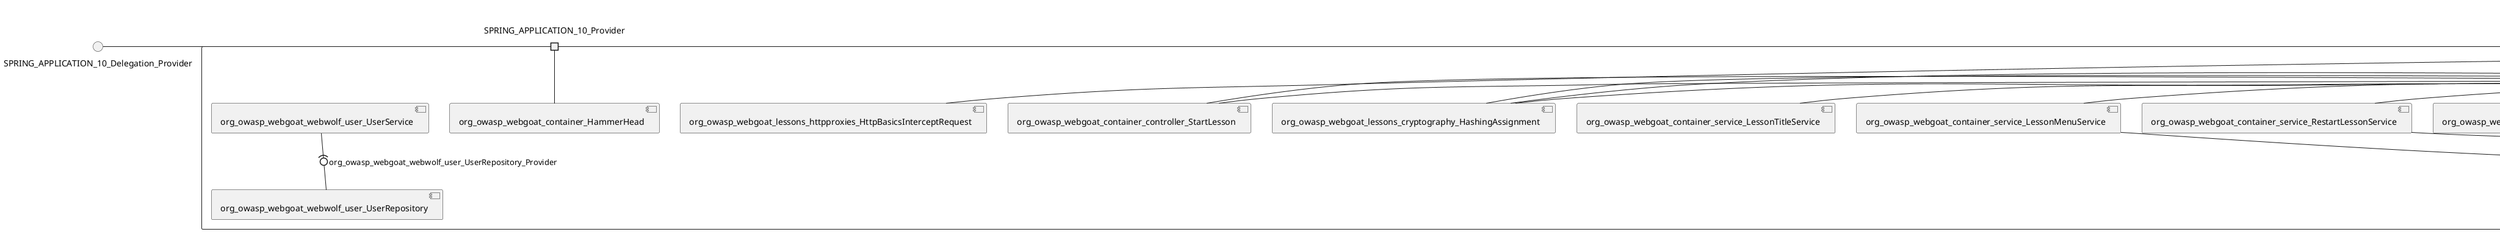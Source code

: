 @startuml
skinparam fixCircleLabelOverlapping true
skinparam componentStyle uml2
() SPRING_APPLICATION_10_Delegation_Provider
() SPRING_APPLICATION_11_Delegation_Provider
() SPRING_APPLICATION_12_Delegation_Provider
() SPRING_APPLICATION_13_Delegation_Provider
() SPRING_APPLICATION_14_Delegation_Provider
() SPRING_APPLICATION_15_Delegation_Provider
() SPRING_APPLICATION_16_Delegation_Provider
() SPRING_APPLICATION_2_Delegation_Provider
() SPRING_APPLICATION_3_Delegation_Provider
() SPRING_APPLICATION_4_Delegation_Provider
() SPRING_APPLICATION_5_Delegation_Provider
() SPRING_APPLICATION_6_Delegation_Provider
() SPRING_APPLICATION_7_Delegation_Provider
() SPRING_APPLICATION_8_Delegation_Provider
() SPRING_APPLICATION_9_Delegation_Provider
() SPRING_APPLICATION_BypassRestrictions_FieldRestrictions_POST_Delegation_Provider
() SPRING_APPLICATION_BypassRestrictions_frontendValidation_POST_Delegation_Provider
() SPRING_APPLICATION_ChromeDevTools_dummy_POST_Delegation_Provider
() SPRING_APPLICATION_ChromeDevTools_network_POST_Delegation_Provider
() SPRING_APPLICATION_CrossSiteScriptingStored_stored_xss_POST_Delegation_Provider
() SPRING_APPLICATION_CrossSiteScriptingStored_stored_xss_follow_up_POST_Delegation_Provider
() SPRING_APPLICATION_CrossSiteScripting_attack1_POST_Delegation_Provider
() SPRING_APPLICATION_CrossSiteScripting_attack3_POST_Delegation_Provider
() SPRING_APPLICATION_CrossSiteScripting_attack4_POST_Delegation_Provider
() SPRING_APPLICATION_CrossSiteScripting_attack5a_GET_Delegation_Provider
() SPRING_APPLICATION_CrossSiteScripting_attack6a_POST_Delegation_Provider
() SPRING_APPLICATION_CrossSiteScripting_dom_follow_up_POST_Delegation_Provider
() SPRING_APPLICATION_CrossSiteScripting_phone_home_xss_POST_Delegation_Provider
() SPRING_APPLICATION_CrossSiteScripting_quiz_GET_POST_Delegation_Provider
() SPRING_APPLICATION_Delegation_Provider
() SPRING_APPLICATION_GET_10_Delegation_Provider
() SPRING_APPLICATION_GET_11_Delegation_Provider
() SPRING_APPLICATION_GET_2_Delegation_Provider
() SPRING_APPLICATION_GET_3_Delegation_Provider
() SPRING_APPLICATION_GET_4_Delegation_Provider
() SPRING_APPLICATION_GET_5_Delegation_Provider
() SPRING_APPLICATION_GET_6_Delegation_Provider
() SPRING_APPLICATION_GET_7_Delegation_Provider
() SPRING_APPLICATION_GET_8_Delegation_Provider
() SPRING_APPLICATION_GET_9_Delegation_Provider
() SPRING_APPLICATION_GET_Delegation_Provider
() SPRING_APPLICATION_HtmlTampering_task_POST_Delegation_Provider
() SPRING_APPLICATION_HttpBasics_attack1_POST_Delegation_Provider
() SPRING_APPLICATION_HttpBasics_attack2_POST_Delegation_Provider
() SPRING_APPLICATION_IDOR_diff_attributes_POST_Delegation_Provider
() SPRING_APPLICATION_IDOR_login_POST_Delegation_Provider
() SPRING_APPLICATION_IDOR_profile_alt_path_POST_Delegation_Provider
() SPRING_APPLICATION_InsecureDeserialization_task_POST_Delegation_Provider
() SPRING_APPLICATION_InsecureLogin_Delegation_Provider
() SPRING_APPLICATION_JWT_decode_POST_Delegation_Provider
() SPRING_APPLICATION_JWT_jku_Delegation_Provider
() SPRING_APPLICATION_JWT_kid_Delegation_Provider
() SPRING_APPLICATION_JWT_quiz_GET_POST_Delegation_Provider
() SPRING_APPLICATION_JWT_refresh_Delegation_Provider
() SPRING_APPLICATION_JWT_secret_POST_Delegation_Provider
() SPRING_APPLICATION_JWT_votings_Delegation_Provider
() SPRING_APPLICATION_LogSpoofing_log_bleeding_POST_Delegation_Provider
() SPRING_APPLICATION_LogSpoofing_log_spoofing_POST_Delegation_Provider
() SPRING_APPLICATION_POST_10_Delegation_Provider
() SPRING_APPLICATION_POST_11_Delegation_Provider
() SPRING_APPLICATION_POST_12_Delegation_Provider
() SPRING_APPLICATION_POST_13_Delegation_Provider
() SPRING_APPLICATION_POST_14_Delegation_Provider
() SPRING_APPLICATION_POST_15_Delegation_Provider
() SPRING_APPLICATION_POST_16_Delegation_Provider
() SPRING_APPLICATION_POST_17_Delegation_Provider
() SPRING_APPLICATION_POST_18_Delegation_Provider
() SPRING_APPLICATION_POST_2_Delegation_Provider
() SPRING_APPLICATION_POST_3_Delegation_Provider
() SPRING_APPLICATION_POST_4_Delegation_Provider
() SPRING_APPLICATION_POST_5_Delegation_Provider
() SPRING_APPLICATION_POST_6_Delegation_Provider
() SPRING_APPLICATION_POST_7_Delegation_Provider
() SPRING_APPLICATION_POST_8_Delegation_Provider
() SPRING_APPLICATION_POST_9_Delegation_Provider
() SPRING_APPLICATION_POST_Delegation_Provider
() SPRING_APPLICATION_PUT_Delegation_Provider
() SPRING_APPLICATION_PasswordReset_ForgotPassword_create_password_reset_link_POST_Delegation_Provider
() SPRING_APPLICATION_PasswordReset_SecurityQuestions_POST_Delegation_Provider
() SPRING_APPLICATION_PasswordReset_reset_Delegation_Provider
() SPRING_APPLICATION_PasswordReset_simple_mail_reset_POST_Delegation_Provider
() SPRING_APPLICATION_PathTraversal_profile_picture_GET_Delegation_Provider
() SPRING_APPLICATION_PathTraversal_profile_picture_fix_GET_Delegation_Provider
() SPRING_APPLICATION_PathTraversal_profile_upload_POST_Delegation_Provider
() SPRING_APPLICATION_PathTraversal_profile_upload_fix_POST_Delegation_Provider
() SPRING_APPLICATION_PathTraversal_profile_upload_remove_user_input_POST_Delegation_Provider
() SPRING_APPLICATION_PathTraversal_random_POST_Delegation_Provider
() SPRING_APPLICATION_PathTraversal_random_picture_GET_Delegation_Provider
() SPRING_APPLICATION_PathTraversal_zip_slip_Delegation_Provider
() SPRING_APPLICATION_SSRF_task1_POST_Delegation_Provider
() SPRING_APPLICATION_SSRF_task2_POST_Delegation_Provider
() SPRING_APPLICATION_SecurePasswords_assignment_POST_Delegation_Provider
() SPRING_APPLICATION_SqlInjectionAdvanced_attack6a_POST_Delegation_Provider
() SPRING_APPLICATION_SqlInjectionAdvanced_attack6b_POST_Delegation_Provider
() SPRING_APPLICATION_SqlInjectionAdvanced_challenge_Login_POST_Delegation_Provider
() SPRING_APPLICATION_SqlInjectionAdvanced_challenge_PUT_Delegation_Provider
() SPRING_APPLICATION_SqlInjectionAdvanced_quiz_GET_POST_Delegation_Provider
() SPRING_APPLICATION_SqlInjectionMitigations_attack10a_POST_Delegation_Provider
() SPRING_APPLICATION_SqlInjectionMitigations_attack10b_POST_Delegation_Provider
() SPRING_APPLICATION_SqlInjectionMitigations_attack12a_POST_Delegation_Provider
() SPRING_APPLICATION_SqlInjectionMitigations_servers_GET_Delegation_Provider
() SPRING_APPLICATION_SqlInjection_assignment5a_POST_Delegation_Provider
() SPRING_APPLICATION_SqlInjection_assignment5b_POST_Delegation_Provider
() SPRING_APPLICATION_SqlInjection_attack10_POST_Delegation_Provider
() SPRING_APPLICATION_SqlInjection_attack2_POST_Delegation_Provider
() SPRING_APPLICATION_SqlInjection_attack3_POST_Delegation_Provider
() SPRING_APPLICATION_SqlInjection_attack4_POST_Delegation_Provider
() SPRING_APPLICATION_SqlInjection_attack5_POST_Delegation_Provider
() SPRING_APPLICATION_SqlInjection_attack8_POST_Delegation_Provider
() SPRING_APPLICATION_SqlInjection_attack9_POST_Delegation_Provider
() SPRING_APPLICATION_SqlOnlyInputValidationOnKeywords_attack_POST_Delegation_Provider
() SPRING_APPLICATION_SqlOnlyInputValidation_attack_POST_Delegation_Provider
() SPRING_APPLICATION_VulnerableComponents_attack1_POST_Delegation_Provider
() SPRING_APPLICATION_WebWolf_GET_Delegation_Provider
() SPRING_APPLICATION_WebWolf_landing_Delegation_Provider
() SPRING_APPLICATION_WebWolf_mail_Delegation_Provider
() SPRING_APPLICATION_challenge_1_POST_Delegation_Provider
() SPRING_APPLICATION_challenge_5_POST_Delegation_Provider
() SPRING_APPLICATION_challenge_7_Delegation_Provider
() SPRING_APPLICATION_challenge_8_Delegation_Provider
() SPRING_APPLICATION_challenge_logo_Delegation_Provider
() SPRING_APPLICATION_cia_quiz_GET_POST_Delegation_Provider
() SPRING_APPLICATION_clientSideFiltering_attack1_POST_Delegation_Provider
() SPRING_APPLICATION_clientSideFiltering_challenge_store_coupons_GET_Delegation_Provider
() SPRING_APPLICATION_clientSideFiltering_getItForFree_POST_Delegation_Provider
() SPRING_APPLICATION_clientSideFiltering_salaries_GET_Delegation_Provider
() SPRING_APPLICATION_crypto_encoding_basic_auth_POST_Delegation_Provider
() SPRING_APPLICATION_crypto_encoding_xor_POST_Delegation_Provider
() SPRING_APPLICATION_crypto_hashing_POST_Delegation_Provider
() SPRING_APPLICATION_crypto_secure_defaults_POST_Delegation_Provider
() SPRING_APPLICATION_crypto_signing_verify_POST_Delegation_Provider
() SPRING_APPLICATION_csrf_feedback_message_POST_Delegation_Provider
() SPRING_APPLICATION_csrf_review_POST_Delegation_Provider
() SPRING_APPLICATION_files_GET_Delegation_Provider
() SPRING_APPLICATION_fileupload_POST_Delegation_Provider
() SPRING_APPLICATION_jwt_Delegation_Provider
() SPRING_APPLICATION_landing_Delegation_Provider
() SPRING_APPLICATION_lesson_template_Delegation_Provider
() SPRING_APPLICATION_login_oauth_mvc_GET_Delegation_Provider
() SPRING_APPLICATION_mail_DELETE_GET_POST_Delegation_Provider
() SPRING_APPLICATION_register_mvc_POST_Delegation_Provider
() SPRING_APPLICATION_registration_GET_Delegation_Provider
() SPRING_APPLICATION_requests_GET_Delegation_Provider
() SPRING_APPLICATION_scoreboard_data_GET_Delegation_Provider
() SPRING_APPLICATION_server_directory_GET_Delegation_Provider
() SPRING_APPLICATION_service_debug_labels_mvc_Delegation_Provider
() SPRING_APPLICATION_service_lessonoverview_mvc_Delegation_Provider
() SPRING_APPLICATION_xxe_comments_GET_Delegation_Provider
rectangle System {
[org_owasp_webgoat_container_HammerHead] [[webgoat-webgoat.repository#_AYPZUusWEe62-sD4DUPcaw]]
[org_owasp_webgoat_container_WebWolfRedirect] [[webgoat-webgoat.repository#_AYPZUusWEe62-sD4DUPcaw]]
[org_owasp_webgoat_container_controller_StartLesson] [[webgoat-webgoat.repository#_AYPZUusWEe62-sD4DUPcaw]]
[org_owasp_webgoat_container_controller_Welcome] [[webgoat-webgoat.repository#_AYPZUusWEe62-sD4DUPcaw]]
[org_owasp_webgoat_container_i18n_PluginMessages_Provider] [[webgoat-webgoat.repository#_AYPZUusWEe62-sD4DUPcaw]]
[org_owasp_webgoat_container_service_EnvironmentService] [[webgoat-webgoat.repository#_AYPZUusWEe62-sD4DUPcaw]]
[org_owasp_webgoat_container_service_HintService] [[webgoat-webgoat.repository#_AYPZUusWEe62-sD4DUPcaw]]
[org_owasp_webgoat_container_service_LabelDebugService] [[webgoat-webgoat.repository#_AYPZUusWEe62-sD4DUPcaw]]
[org_owasp_webgoat_container_service_LabelService] [[webgoat-webgoat.repository#_AYPZUusWEe62-sD4DUPcaw]]
[org_owasp_webgoat_container_service_LessonInfoService] [[webgoat-webgoat.repository#_AYPZUusWEe62-sD4DUPcaw]]
[org_owasp_webgoat_container_service_LessonMenuService] [[webgoat-webgoat.repository#_AYPZUusWEe62-sD4DUPcaw]]
[org_owasp_webgoat_container_service_LessonProgressService] [[webgoat-webgoat.repository#_AYPZUusWEe62-sD4DUPcaw]]
[org_owasp_webgoat_container_service_LessonTitleService] [[webgoat-webgoat.repository#_AYPZUusWEe62-sD4DUPcaw]]
[org_owasp_webgoat_container_service_ReportCardService] [[webgoat-webgoat.repository#_AYPZUusWEe62-sD4DUPcaw]]
[org_owasp_webgoat_container_service_RestartLessonService] [[webgoat-webgoat.repository#_AYPZUusWEe62-sD4DUPcaw]]
[org_owasp_webgoat_container_service_SessionService] [[webgoat-webgoat.repository#_AYPZUusWEe62-sD4DUPcaw]]
[org_owasp_webgoat_container_session_UserSessionData_Provider] [[webgoat-webgoat.repository#_AYPZUusWEe62-sD4DUPcaw]]
[org_owasp_webgoat_container_session_WebSession_Provider] [[webgoat-webgoat.repository#_AYPZUusWEe62-sD4DUPcaw]]
[org_owasp_webgoat_container_users_RegistrationController] [[webgoat-webgoat.repository#_AYPZUusWEe62-sD4DUPcaw]]
[org_owasp_webgoat_container_users_Scoreboard] [[webgoat-webgoat.repository#_AYPZUusWEe62-sD4DUPcaw]]
[org_owasp_webgoat_container_users_UserRepository] [[webgoat-webgoat.repository#_AYPZUusWEe62-sD4DUPcaw]]
[org_owasp_webgoat_container_users_UserService] [[webgoat-webgoat.repository#_AYPZUusWEe62-sD4DUPcaw]]
[org_owasp_webgoat_container_users_UserTrackerRepository] [[webgoat-webgoat.repository#_AYPZUusWEe62-sD4DUPcaw]]
[org_owasp_webgoat_lessons_authbypass_VerifyAccount] [[webgoat-webgoat.repository#_AYPZUusWEe62-sD4DUPcaw]]
[org_owasp_webgoat_lessons_bypassrestrictions_BypassRestrictionsFieldRestrictions] [[webgoat-webgoat.repository#_AYPZUusWEe62-sD4DUPcaw]]
[org_owasp_webgoat_lessons_bypassrestrictions_BypassRestrictionsFrontendValidation] [[webgoat-webgoat.repository#_AYPZUusWEe62-sD4DUPcaw]]
[org_owasp_webgoat_lessons_challenges_FlagController] [[webgoat-webgoat.repository#_AYPZUusWEe62-sD4DUPcaw]]
[org_owasp_webgoat_lessons_challenges_challenge1_Assignment1] [[webgoat-webgoat.repository#_AYPZUusWEe62-sD4DUPcaw]]
[org_owasp_webgoat_lessons_challenges_challenge1_ImageServlet] [[webgoat-webgoat.repository#_AYPZUusWEe62-sD4DUPcaw]]
[org_owasp_webgoat_lessons_challenges_challenge5_Assignment5] [[webgoat-webgoat.repository#_AYPZUusWEe62-sD4DUPcaw]]
[org_owasp_webgoat_lessons_challenges_challenge7_Assignment7] [[webgoat-webgoat.repository#_AYPZUusWEe62-sD4DUPcaw]]
[org_owasp_webgoat_lessons_challenges_challenge8_Assignment8] [[webgoat-webgoat.repository#_AYPZUusWEe62-sD4DUPcaw]]
[org_owasp_webgoat_lessons_chromedevtools_NetworkDummy] [[webgoat-webgoat.repository#_AYPZUusWEe62-sD4DUPcaw]]
[org_owasp_webgoat_lessons_chromedevtools_NetworkLesson] [[webgoat-webgoat.repository#_AYPZUusWEe62-sD4DUPcaw]]
[org_owasp_webgoat_lessons_cia_CIAQuiz] [[webgoat-webgoat.repository#_AYPZUusWEe62-sD4DUPcaw]]
[org_owasp_webgoat_lessons_clientsidefiltering_ClientSideFilteringAssignment] [[webgoat-webgoat.repository#_AYPZUusWEe62-sD4DUPcaw]]
[org_owasp_webgoat_lessons_clientsidefiltering_ClientSideFilteringFreeAssignment] [[webgoat-webgoat.repository#_AYPZUusWEe62-sD4DUPcaw]]
[org_owasp_webgoat_lessons_clientsidefiltering_Salaries] [[webgoat-webgoat.repository#_AYPZUusWEe62-sD4DUPcaw]]
[org_owasp_webgoat_lessons_clientsidefiltering_ShopEndpoint] [[webgoat-webgoat.repository#_AYPZUusWEe62-sD4DUPcaw]]
[org_owasp_webgoat_lessons_cryptography_EncodingAssignment] [[webgoat-webgoat.repository#_AYPZUusWEe62-sD4DUPcaw]]
[org_owasp_webgoat_lessons_cryptography_HashingAssignment] [[webgoat-webgoat.repository#_AYPZUusWEe62-sD4DUPcaw]]
[org_owasp_webgoat_lessons_cryptography_SecureDefaultsAssignment] [[webgoat-webgoat.repository#_AYPZUusWEe62-sD4DUPcaw]]
[org_owasp_webgoat_lessons_cryptography_SigningAssignment] [[webgoat-webgoat.repository#_AYPZUusWEe62-sD4DUPcaw]]
[org_owasp_webgoat_lessons_cryptography_XOREncodingAssignment] [[webgoat-webgoat.repository#_AYPZUusWEe62-sD4DUPcaw]]
[org_owasp_webgoat_lessons_csrf_CSRFConfirmFlag1] [[webgoat-webgoat.repository#_AYPZUusWEe62-sD4DUPcaw]]
[org_owasp_webgoat_lessons_csrf_CSRFFeedback] [[webgoat-webgoat.repository#_AYPZUusWEe62-sD4DUPcaw]]
[org_owasp_webgoat_lessons_csrf_CSRFGetFlag] [[webgoat-webgoat.repository#_AYPZUusWEe62-sD4DUPcaw]]
[org_owasp_webgoat_lessons_csrf_CSRFLogin] [[webgoat-webgoat.repository#_AYPZUusWEe62-sD4DUPcaw]]
[org_owasp_webgoat_lessons_csrf_ForgedReviews] [[webgoat-webgoat.repository#_AYPZUusWEe62-sD4DUPcaw]]
[org_owasp_webgoat_lessons_csrf_ObjectMapper_Provider] [[webgoat-webgoat.repository#_AYPZUusWEe62-sD4DUPcaw]]
[org_owasp_webgoat_lessons_deserialization_InsecureDeserializationTask] [[webgoat-webgoat.repository#_AYPZUusWEe62-sD4DUPcaw]]
[org_owasp_webgoat_lessons_hijacksession_HijackSessionAssignment] [[webgoat-webgoat.repository#_AYPZUusWEe62-sD4DUPcaw]]
[org_owasp_webgoat_lessons_hijacksession_cas_HijackSessionAuthenticationProvider] [[webgoat-webgoat.repository#_AYPZUusWEe62-sD4DUPcaw]]
[org_owasp_webgoat_lessons_htmltampering_HtmlTamperingTask] [[webgoat-webgoat.repository#_AYPZUusWEe62-sD4DUPcaw]]
[org_owasp_webgoat_lessons_httpbasics_HttpBasicsLesson] [[webgoat-webgoat.repository#_AYPZUusWEe62-sD4DUPcaw]]
[org_owasp_webgoat_lessons_httpbasics_HttpBasicsQuiz] [[webgoat-webgoat.repository#_AYPZUusWEe62-sD4DUPcaw]]
[org_owasp_webgoat_lessons_httpproxies_HttpBasicsInterceptRequest] [[webgoat-webgoat.repository#_AYPZUusWEe62-sD4DUPcaw]]
[org_owasp_webgoat_lessons_idor_IDORDiffAttributes] [[webgoat-webgoat.repository#_AYPZUusWEe62-sD4DUPcaw]]
[org_owasp_webgoat_lessons_idor_IDOREditOtherProfile] [[webgoat-webgoat.repository#_AYPZUusWEe62-sD4DUPcaw]]
[org_owasp_webgoat_lessons_idor_IDORLogin] [[webgoat-webgoat.repository#_AYPZUusWEe62-sD4DUPcaw]]
[org_owasp_webgoat_lessons_idor_IDORViewOtherProfile] [[webgoat-webgoat.repository#_AYPZUusWEe62-sD4DUPcaw]]
[org_owasp_webgoat_lessons_idor_IDORViewOwnProfile] [[webgoat-webgoat.repository#_AYPZUusWEe62-sD4DUPcaw]]
[org_owasp_webgoat_lessons_idor_IDORViewOwnProfileAltUrl] [[webgoat-webgoat.repository#_AYPZUusWEe62-sD4DUPcaw]]
[org_owasp_webgoat_lessons_insecurelogin_InsecureLoginTask] [[webgoat-webgoat.repository#_AYPZUusWEe62-sD4DUPcaw]]
[org_owasp_webgoat_lessons_jwt_JWTDecodeEndpoint] [[webgoat-webgoat.repository#_AYPZUusWEe62-sD4DUPcaw]]
[org_owasp_webgoat_lessons_jwt_JWTQuiz] [[webgoat-webgoat.repository#_AYPZUusWEe62-sD4DUPcaw]]
[org_owasp_webgoat_lessons_jwt_JWTRefreshEndpoint] [[webgoat-webgoat.repository#_AYPZUusWEe62-sD4DUPcaw]]
[org_owasp_webgoat_lessons_jwt_JWTSecretKeyEndpoint] [[webgoat-webgoat.repository#_AYPZUusWEe62-sD4DUPcaw]]
[org_owasp_webgoat_lessons_jwt_JWTVotesEndpoint] [[webgoat-webgoat.repository#_AYPZUusWEe62-sD4DUPcaw]]
[org_owasp_webgoat_lessons_jwt_claimmisuse_JWTHeaderJKUEndpoint] [[webgoat-webgoat.repository#_AYPZUusWEe62-sD4DUPcaw]]
[org_owasp_webgoat_lessons_jwt_claimmisuse_JWTHeaderKIDEndpoint] [[webgoat-webgoat.repository#_AYPZUusWEe62-sD4DUPcaw]]
[org_owasp_webgoat_lessons_lessontemplate_SampleAttack] [[webgoat-webgoat.repository#_AYPZUusWEe62-sD4DUPcaw]]
[org_owasp_webgoat_lessons_logging_LogBleedingTask] [[webgoat-webgoat.repository#_AYPZUusWEe62-sD4DUPcaw]]
[org_owasp_webgoat_lessons_logging_LogSpoofingTask] [[webgoat-webgoat.repository#_AYPZUusWEe62-sD4DUPcaw]]
[org_owasp_webgoat_lessons_missingac_MissingFunctionACHiddenMenus] [[webgoat-webgoat.repository#_AYPZUusWEe62-sD4DUPcaw]]
[org_owasp_webgoat_lessons_missingac_MissingFunctionACUsers] [[webgoat-webgoat.repository#_AYPZUusWEe62-sD4DUPcaw]]
[org_owasp_webgoat_lessons_missingac_MissingFunctionACYourHash] [[webgoat-webgoat.repository#_AYPZUusWEe62-sD4DUPcaw]]
[org_owasp_webgoat_lessons_missingac_MissingFunctionACYourHashAdmin] [[webgoat-webgoat.repository#_AYPZUusWEe62-sD4DUPcaw]]
[org_owasp_webgoat_lessons_passwordreset_QuestionsAssignment] [[webgoat-webgoat.repository#_AYPZUusWEe62-sD4DUPcaw]]
[org_owasp_webgoat_lessons_passwordreset_ResetLinkAssignment] [[webgoat-webgoat.repository#_AYPZUusWEe62-sD4DUPcaw]]
[org_owasp_webgoat_lessons_passwordreset_ResetLinkAssignmentForgotPassword] [[webgoat-webgoat.repository#_AYPZUusWEe62-sD4DUPcaw]]
[org_owasp_webgoat_lessons_passwordreset_SecurityQuestionAssignment] [[webgoat-webgoat.repository#_AYPZUusWEe62-sD4DUPcaw]]
[org_owasp_webgoat_lessons_passwordreset_SimpleMailAssignment] [[webgoat-webgoat.repository#_AYPZUusWEe62-sD4DUPcaw]]
[org_owasp_webgoat_lessons_passwordreset_TriedQuestions] [[webgoat-webgoat.repository#_AYPZUusWEe62-sD4DUPcaw]]
[org_owasp_webgoat_lessons_pathtraversal_ProfileUpload] [[webgoat-webgoat.repository#_AYPZUusWEe62-sD4DUPcaw]]
[org_owasp_webgoat_lessons_pathtraversal_ProfileUploadFix] [[webgoat-webgoat.repository#_AYPZUusWEe62-sD4DUPcaw]]
[org_owasp_webgoat_lessons_pathtraversal_ProfileUploadRemoveUserInput] [[webgoat-webgoat.repository#_AYPZUusWEe62-sD4DUPcaw]]
[org_owasp_webgoat_lessons_pathtraversal_ProfileUploadRetrieval] [[webgoat-webgoat.repository#_AYPZUusWEe62-sD4DUPcaw]]
[org_owasp_webgoat_lessons_pathtraversal_ProfileZipSlip] [[webgoat-webgoat.repository#_AYPZUusWEe62-sD4DUPcaw]]
[org_owasp_webgoat_lessons_securepasswords_SecurePasswordsAssignment] [[webgoat-webgoat.repository#_AYPZUusWEe62-sD4DUPcaw]]
[org_owasp_webgoat_lessons_spoofcookie_SpoofCookieAssignment] [[webgoat-webgoat.repository#_AYPZUusWEe62-sD4DUPcaw]]
[org_owasp_webgoat_lessons_sqlinjection_advanced_SqlInjectionChallenge] [[webgoat-webgoat.repository#_AYPZUusWEe62-sD4DUPcaw]]
[org_owasp_webgoat_lessons_sqlinjection_advanced_SqlInjectionChallengeLogin] [[webgoat-webgoat.repository#_AYPZUusWEe62-sD4DUPcaw]]
[org_owasp_webgoat_lessons_sqlinjection_advanced_SqlInjectionLesson6a] [[webgoat-webgoat.repository#_AYPZUusWEe62-sD4DUPcaw]]
[org_owasp_webgoat_lessons_sqlinjection_advanced_SqlInjectionLesson6b] [[webgoat-webgoat.repository#_AYPZUusWEe62-sD4DUPcaw]]
[org_owasp_webgoat_lessons_sqlinjection_advanced_SqlInjectionQuiz] [[webgoat-webgoat.repository#_AYPZUusWEe62-sD4DUPcaw]]
[org_owasp_webgoat_lessons_sqlinjection_introduction_SqlInjectionLesson10] [[webgoat-webgoat.repository#_AYPZUusWEe62-sD4DUPcaw]]
[org_owasp_webgoat_lessons_sqlinjection_introduction_SqlInjectionLesson2] [[webgoat-webgoat.repository#_AYPZUusWEe62-sD4DUPcaw]]
[org_owasp_webgoat_lessons_sqlinjection_introduction_SqlInjectionLesson3] [[webgoat-webgoat.repository#_AYPZUusWEe62-sD4DUPcaw]]
[org_owasp_webgoat_lessons_sqlinjection_introduction_SqlInjectionLesson4] [[webgoat-webgoat.repository#_AYPZUusWEe62-sD4DUPcaw]]
[org_owasp_webgoat_lessons_sqlinjection_introduction_SqlInjectionLesson5] [[webgoat-webgoat.repository#_AYPZUusWEe62-sD4DUPcaw]]
[org_owasp_webgoat_lessons_sqlinjection_introduction_SqlInjectionLesson5a] [[webgoat-webgoat.repository#_AYPZUusWEe62-sD4DUPcaw]]
[org_owasp_webgoat_lessons_sqlinjection_introduction_SqlInjectionLesson5b] [[webgoat-webgoat.repository#_AYPZUusWEe62-sD4DUPcaw]]
[org_owasp_webgoat_lessons_sqlinjection_introduction_SqlInjectionLesson8] [[webgoat-webgoat.repository#_AYPZUusWEe62-sD4DUPcaw]]
[org_owasp_webgoat_lessons_sqlinjection_introduction_SqlInjectionLesson9] [[webgoat-webgoat.repository#_AYPZUusWEe62-sD4DUPcaw]]
[org_owasp_webgoat_lessons_sqlinjection_mitigation_Servers] [[webgoat-webgoat.repository#_AYPZUusWEe62-sD4DUPcaw]]
[org_owasp_webgoat_lessons_sqlinjection_mitigation_SqlInjectionLesson10a] [[webgoat-webgoat.repository#_AYPZUusWEe62-sD4DUPcaw]]
[org_owasp_webgoat_lessons_sqlinjection_mitigation_SqlInjectionLesson10b] [[webgoat-webgoat.repository#_AYPZUusWEe62-sD4DUPcaw]]
[org_owasp_webgoat_lessons_sqlinjection_mitigation_SqlInjectionLesson13] [[webgoat-webgoat.repository#_AYPZUusWEe62-sD4DUPcaw]]
[org_owasp_webgoat_lessons_sqlinjection_mitigation_SqlOnlyInputValidation] [[webgoat-webgoat.repository#_AYPZUusWEe62-sD4DUPcaw]]
[org_owasp_webgoat_lessons_sqlinjection_mitigation_SqlOnlyInputValidationOnKeywords] [[webgoat-webgoat.repository#_AYPZUusWEe62-sD4DUPcaw]]
[org_owasp_webgoat_lessons_ssrf_SSRFTask1] [[webgoat-webgoat.repository#_AYPZUusWEe62-sD4DUPcaw]]
[org_owasp_webgoat_lessons_ssrf_SSRFTask2] [[webgoat-webgoat.repository#_AYPZUusWEe62-sD4DUPcaw]]
[org_owasp_webgoat_lessons_vulnerablecomponents_VulnerableComponentsLesson] [[webgoat-webgoat.repository#_AYPZUusWEe62-sD4DUPcaw]]
[org_owasp_webgoat_lessons_webwolfintroduction_LandingAssignment] [[webgoat-webgoat.repository#_AYPZUusWEe62-sD4DUPcaw]]
[org_owasp_webgoat_lessons_webwolfintroduction_MailAssignment] [[webgoat-webgoat.repository#_AYPZUusWEe62-sD4DUPcaw]]
[org_owasp_webgoat_lessons_xss_CrossSiteScriptingLesson1] [[webgoat-webgoat.repository#_AYPZUusWEe62-sD4DUPcaw]]
[org_owasp_webgoat_lessons_xss_CrossSiteScriptingLesson3] [[webgoat-webgoat.repository#_AYPZUusWEe62-sD4DUPcaw]]
[org_owasp_webgoat_lessons_xss_CrossSiteScriptingLesson4] [[webgoat-webgoat.repository#_AYPZUusWEe62-sD4DUPcaw]]
[org_owasp_webgoat_lessons_xss_CrossSiteScriptingLesson5a] [[webgoat-webgoat.repository#_AYPZUusWEe62-sD4DUPcaw]]
[org_owasp_webgoat_lessons_xss_CrossSiteScriptingLesson6a] [[webgoat-webgoat.repository#_AYPZUusWEe62-sD4DUPcaw]]
[org_owasp_webgoat_lessons_xss_CrossSiteScriptingQuiz] [[webgoat-webgoat.repository#_AYPZUusWEe62-sD4DUPcaw]]
[org_owasp_webgoat_lessons_xss_DOMCrossSiteScripting] [[webgoat-webgoat.repository#_AYPZUusWEe62-sD4DUPcaw]]
[org_owasp_webgoat_lessons_xss_DOMCrossSiteScriptingVerifier] [[webgoat-webgoat.repository#_AYPZUusWEe62-sD4DUPcaw]]
[org_owasp_webgoat_lessons_xss_stored_StoredCrossSiteScriptingVerifier] [[webgoat-webgoat.repository#_AYPZUusWEe62-sD4DUPcaw]]
[org_owasp_webgoat_lessons_xss_stored_StoredXssComments] [[webgoat-webgoat.repository#_AYPZUusWEe62-sD4DUPcaw]]
[org_owasp_webgoat_lessons_xxe_BlindSendFileAssignment] [[webgoat-webgoat.repository#_AYPZUusWEe62-sD4DUPcaw]]
[org_owasp_webgoat_lessons_xxe_CommentsCache] [[webgoat-webgoat.repository#_AYPZUusWEe62-sD4DUPcaw]]
[org_owasp_webgoat_lessons_xxe_CommentsEndpoint] [[webgoat-webgoat.repository#_AYPZUusWEe62-sD4DUPcaw]]
[org_owasp_webgoat_lessons_xxe_ContentTypeAssignment] [[webgoat-webgoat.repository#_AYPZUusWEe62-sD4DUPcaw]]
[org_owasp_webgoat_lessons_xxe_SimpleXXE] [[webgoat-webgoat.repository#_AYPZUusWEe62-sD4DUPcaw]]
[org_owasp_webgoat_webwolf_FileServer] [[webgoat-webgoat.repository#_AYPZUusWEe62-sD4DUPcaw]]
[org_owasp_webgoat_webwolf_jwt_JWTController] [[webgoat-webgoat.repository#_AYPZUusWEe62-sD4DUPcaw]]
[org_owasp_webgoat_webwolf_mailbox_MailboxController] [[webgoat-webgoat.repository#_AYPZUusWEe62-sD4DUPcaw]]
[org_owasp_webgoat_webwolf_mailbox_MailboxRepository] [[webgoat-webgoat.repository#_AYPZUusWEe62-sD4DUPcaw]]
[org_owasp_webgoat_webwolf_requests_LandingPage] [[webgoat-webgoat.repository#_AYPZUusWEe62-sD4DUPcaw]]
[org_owasp_webgoat_webwolf_requests_Requests] [[webgoat-webgoat.repository#_AYPZUusWEe62-sD4DUPcaw]]
[org_owasp_webgoat_webwolf_user_UserRepository] [[webgoat-webgoat.repository#_AYPZUusWEe62-sD4DUPcaw]]
[org_owasp_webgoat_webwolf_user_UserService] [[webgoat-webgoat.repository#_AYPZUusWEe62-sD4DUPcaw]]
port SPRING_APPLICATION_10_Provider
SPRING_APPLICATION_10_Delegation_Provider - SPRING_APPLICATION_10_Provider
SPRING_APPLICATION_10_Provider - [org_owasp_webgoat_container_HammerHead]
port SPRING_APPLICATION_11_Provider
SPRING_APPLICATION_11_Delegation_Provider - SPRING_APPLICATION_11_Provider
SPRING_APPLICATION_11_Provider - [org_owasp_webgoat_lessons_cryptography_HashingAssignment]
port SPRING_APPLICATION_12_Provider
SPRING_APPLICATION_12_Delegation_Provider - SPRING_APPLICATION_12_Provider
SPRING_APPLICATION_12_Provider - [org_owasp_webgoat_container_controller_StartLesson]
port SPRING_APPLICATION_13_Provider
SPRING_APPLICATION_13_Delegation_Provider - SPRING_APPLICATION_13_Provider
SPRING_APPLICATION_13_Provider - [org_owasp_webgoat_webwolf_FileServer]
port SPRING_APPLICATION_14_Provider
SPRING_APPLICATION_14_Delegation_Provider - SPRING_APPLICATION_14_Provider
SPRING_APPLICATION_14_Provider - [org_owasp_webgoat_lessons_cryptography_SigningAssignment]
port SPRING_APPLICATION_15_Provider
SPRING_APPLICATION_15_Delegation_Provider - SPRING_APPLICATION_15_Provider
SPRING_APPLICATION_15_Provider - [org_owasp_webgoat_lessons_httpproxies_HttpBasicsInterceptRequest]
port SPRING_APPLICATION_16_Provider
SPRING_APPLICATION_16_Delegation_Provider - SPRING_APPLICATION_16_Provider
SPRING_APPLICATION_16_Provider - [org_owasp_webgoat_lessons_cryptography_HashingAssignment]
port SPRING_APPLICATION_2_Provider
SPRING_APPLICATION_2_Delegation_Provider - SPRING_APPLICATION_2_Provider
SPRING_APPLICATION_2_Provider - [org_owasp_webgoat_container_service_LessonTitleService]
port SPRING_APPLICATION_3_Provider
SPRING_APPLICATION_3_Delegation_Provider - SPRING_APPLICATION_3_Provider
SPRING_APPLICATION_3_Provider - [org_owasp_webgoat_container_service_LessonMenuService]
port SPRING_APPLICATION_4_Provider
SPRING_APPLICATION_4_Delegation_Provider - SPRING_APPLICATION_4_Provider
SPRING_APPLICATION_4_Provider - [org_owasp_webgoat_container_controller_StartLesson]
port SPRING_APPLICATION_5_Provider
SPRING_APPLICATION_5_Delegation_Provider - SPRING_APPLICATION_5_Provider
SPRING_APPLICATION_5_Provider - [org_owasp_webgoat_container_service_RestartLessonService]
port SPRING_APPLICATION_6_Provider
SPRING_APPLICATION_6_Delegation_Provider - SPRING_APPLICATION_6_Provider
SPRING_APPLICATION_6_Provider - [org_owasp_webgoat_container_service_LessonInfoService]
port SPRING_APPLICATION_7_Provider
SPRING_APPLICATION_7_Delegation_Provider - SPRING_APPLICATION_7_Provider
SPRING_APPLICATION_7_Provider - [org_owasp_webgoat_lessons_jwt_JWTSecretKeyEndpoint]
port SPRING_APPLICATION_8_Provider
SPRING_APPLICATION_8_Delegation_Provider - SPRING_APPLICATION_8_Provider
SPRING_APPLICATION_8_Provider - [org_owasp_webgoat_lessons_xxe_SimpleXXE]
port SPRING_APPLICATION_9_Provider
SPRING_APPLICATION_9_Delegation_Provider - SPRING_APPLICATION_9_Provider
SPRING_APPLICATION_9_Provider - [org_owasp_webgoat_container_service_SessionService]
port SPRING_APPLICATION_BypassRestrictions_FieldRestrictions_POST_Provider
SPRING_APPLICATION_BypassRestrictions_FieldRestrictions_POST_Delegation_Provider - SPRING_APPLICATION_BypassRestrictions_FieldRestrictions_POST_Provider
SPRING_APPLICATION_BypassRestrictions_FieldRestrictions_POST_Provider - [org_owasp_webgoat_lessons_bypassrestrictions_BypassRestrictionsFieldRestrictions]
port SPRING_APPLICATION_BypassRestrictions_frontendValidation_POST_Provider
SPRING_APPLICATION_BypassRestrictions_frontendValidation_POST_Delegation_Provider - SPRING_APPLICATION_BypassRestrictions_frontendValidation_POST_Provider
SPRING_APPLICATION_BypassRestrictions_frontendValidation_POST_Provider - [org_owasp_webgoat_lessons_bypassrestrictions_BypassRestrictionsFrontendValidation]
port SPRING_APPLICATION_ChromeDevTools_dummy_POST_Provider
SPRING_APPLICATION_ChromeDevTools_dummy_POST_Delegation_Provider - SPRING_APPLICATION_ChromeDevTools_dummy_POST_Provider
SPRING_APPLICATION_ChromeDevTools_dummy_POST_Provider - [org_owasp_webgoat_lessons_chromedevtools_NetworkDummy]
port SPRING_APPLICATION_ChromeDevTools_network_POST_Provider
SPRING_APPLICATION_ChromeDevTools_network_POST_Delegation_Provider - SPRING_APPLICATION_ChromeDevTools_network_POST_Provider
SPRING_APPLICATION_ChromeDevTools_network_POST_Provider - [org_owasp_webgoat_lessons_chromedevtools_NetworkLesson]
port SPRING_APPLICATION_CrossSiteScriptingStored_stored_xss_POST_Provider
SPRING_APPLICATION_CrossSiteScriptingStored_stored_xss_POST_Delegation_Provider - SPRING_APPLICATION_CrossSiteScriptingStored_stored_xss_POST_Provider
SPRING_APPLICATION_CrossSiteScriptingStored_stored_xss_POST_Provider - [org_owasp_webgoat_lessons_xss_stored_StoredXssComments]
port SPRING_APPLICATION_CrossSiteScriptingStored_stored_xss_follow_up_POST_Provider
SPRING_APPLICATION_CrossSiteScriptingStored_stored_xss_follow_up_POST_Delegation_Provider - SPRING_APPLICATION_CrossSiteScriptingStored_stored_xss_follow_up_POST_Provider
SPRING_APPLICATION_CrossSiteScriptingStored_stored_xss_follow_up_POST_Provider - [org_owasp_webgoat_lessons_xss_stored_StoredCrossSiteScriptingVerifier]
port SPRING_APPLICATION_CrossSiteScripting_attack1_POST_Provider
SPRING_APPLICATION_CrossSiteScripting_attack1_POST_Delegation_Provider - SPRING_APPLICATION_CrossSiteScripting_attack1_POST_Provider
SPRING_APPLICATION_CrossSiteScripting_attack1_POST_Provider - [org_owasp_webgoat_lessons_xss_CrossSiteScriptingLesson1]
port SPRING_APPLICATION_CrossSiteScripting_attack3_POST_Provider
SPRING_APPLICATION_CrossSiteScripting_attack3_POST_Delegation_Provider - SPRING_APPLICATION_CrossSiteScripting_attack3_POST_Provider
SPRING_APPLICATION_CrossSiteScripting_attack3_POST_Provider - [org_owasp_webgoat_lessons_xss_CrossSiteScriptingLesson3]
port SPRING_APPLICATION_CrossSiteScripting_attack4_POST_Provider
SPRING_APPLICATION_CrossSiteScripting_attack4_POST_Delegation_Provider - SPRING_APPLICATION_CrossSiteScripting_attack4_POST_Provider
SPRING_APPLICATION_CrossSiteScripting_attack4_POST_Provider - [org_owasp_webgoat_lessons_xss_CrossSiteScriptingLesson4]
port SPRING_APPLICATION_CrossSiteScripting_attack5a_GET_Provider
SPRING_APPLICATION_CrossSiteScripting_attack5a_GET_Delegation_Provider - SPRING_APPLICATION_CrossSiteScripting_attack5a_GET_Provider
SPRING_APPLICATION_CrossSiteScripting_attack5a_GET_Provider - [org_owasp_webgoat_lessons_xss_CrossSiteScriptingLesson5a]
port SPRING_APPLICATION_CrossSiteScripting_attack6a_POST_Provider
SPRING_APPLICATION_CrossSiteScripting_attack6a_POST_Delegation_Provider - SPRING_APPLICATION_CrossSiteScripting_attack6a_POST_Provider
SPRING_APPLICATION_CrossSiteScripting_attack6a_POST_Provider - [org_owasp_webgoat_lessons_xss_CrossSiteScriptingLesson6a]
port SPRING_APPLICATION_CrossSiteScripting_dom_follow_up_POST_Provider
SPRING_APPLICATION_CrossSiteScripting_dom_follow_up_POST_Delegation_Provider - SPRING_APPLICATION_CrossSiteScripting_dom_follow_up_POST_Provider
SPRING_APPLICATION_CrossSiteScripting_dom_follow_up_POST_Provider - [org_owasp_webgoat_lessons_xss_DOMCrossSiteScriptingVerifier]
port SPRING_APPLICATION_CrossSiteScripting_phone_home_xss_POST_Provider
SPRING_APPLICATION_CrossSiteScripting_phone_home_xss_POST_Delegation_Provider - SPRING_APPLICATION_CrossSiteScripting_phone_home_xss_POST_Provider
SPRING_APPLICATION_CrossSiteScripting_phone_home_xss_POST_Provider - [org_owasp_webgoat_lessons_xss_DOMCrossSiteScripting]
port SPRING_APPLICATION_CrossSiteScripting_quiz_GET_POST_Provider
SPRING_APPLICATION_CrossSiteScripting_quiz_GET_POST_Delegation_Provider - SPRING_APPLICATION_CrossSiteScripting_quiz_GET_POST_Provider
SPRING_APPLICATION_CrossSiteScripting_quiz_GET_POST_Provider - [org_owasp_webgoat_lessons_xss_CrossSiteScriptingQuiz]
port SPRING_APPLICATION_Provider
SPRING_APPLICATION_Delegation_Provider - SPRING_APPLICATION_Provider
SPRING_APPLICATION_Provider - [org_owasp_webgoat_container_service_LabelDebugService]
port SPRING_APPLICATION_GET_10_Provider
SPRING_APPLICATION_GET_10_Delegation_Provider - SPRING_APPLICATION_GET_10_Provider
SPRING_APPLICATION_GET_10_Provider - [org_owasp_webgoat_lessons_csrf_ForgedReviews]
port SPRING_APPLICATION_GET_11_Provider
SPRING_APPLICATION_GET_11_Delegation_Provider - SPRING_APPLICATION_GET_11_Provider
SPRING_APPLICATION_GET_11_Provider - [org_owasp_webgoat_lessons_spoofcookie_SpoofCookieAssignment]
port SPRING_APPLICATION_GET_2_Provider
SPRING_APPLICATION_GET_2_Delegation_Provider - SPRING_APPLICATION_GET_2_Provider
SPRING_APPLICATION_GET_2_Provider - [org_owasp_webgoat_container_service_ReportCardService]
port SPRING_APPLICATION_GET_3_Provider
SPRING_APPLICATION_GET_3_Delegation_Provider - SPRING_APPLICATION_GET_3_Provider
SPRING_APPLICATION_GET_3_Provider - [org_owasp_webgoat_lessons_cryptography_EncodingAssignment]
port SPRING_APPLICATION_GET_4_Provider
SPRING_APPLICATION_GET_4_Delegation_Provider - SPRING_APPLICATION_GET_4_Provider
SPRING_APPLICATION_GET_4_Provider - [org_owasp_webgoat_lessons_idor_IDORViewOwnProfile]
port SPRING_APPLICATION_GET_5_Provider
SPRING_APPLICATION_GET_5_Delegation_Provider - SPRING_APPLICATION_GET_5_Provider
SPRING_APPLICATION_GET_5_Provider - [org_owasp_webgoat_container_controller_Welcome]
port SPRING_APPLICATION_GET_6_Provider
SPRING_APPLICATION_GET_6_Delegation_Provider - SPRING_APPLICATION_GET_6_Provider
SPRING_APPLICATION_GET_6_Provider - [org_owasp_webgoat_lessons_missingac_MissingFunctionACUsers]
port SPRING_APPLICATION_GET_7_Provider
SPRING_APPLICATION_GET_7_Delegation_Provider - SPRING_APPLICATION_GET_7_Provider
SPRING_APPLICATION_GET_7_Provider - [org_owasp_webgoat_container_service_LabelService]
port SPRING_APPLICATION_GET_8_Provider
SPRING_APPLICATION_GET_8_Delegation_Provider - SPRING_APPLICATION_GET_8_Provider
SPRING_APPLICATION_GET_8_Provider - [org_owasp_webgoat_lessons_xss_stored_StoredXssComments]
port SPRING_APPLICATION_GET_9_Provider
SPRING_APPLICATION_GET_9_Delegation_Provider - SPRING_APPLICATION_GET_9_Provider
SPRING_APPLICATION_GET_9_Provider - [org_owasp_webgoat_lessons_idor_IDORViewOtherProfile]
port SPRING_APPLICATION_GET_Provider
SPRING_APPLICATION_GET_Delegation_Provider - SPRING_APPLICATION_GET_Provider
SPRING_APPLICATION_GET_Provider - [org_owasp_webgoat_container_service_HintService]
port SPRING_APPLICATION_HtmlTampering_task_POST_Provider
SPRING_APPLICATION_HtmlTampering_task_POST_Delegation_Provider - SPRING_APPLICATION_HtmlTampering_task_POST_Provider
SPRING_APPLICATION_HtmlTampering_task_POST_Provider - [org_owasp_webgoat_lessons_htmltampering_HtmlTamperingTask]
port SPRING_APPLICATION_HttpBasics_attack1_POST_Provider
SPRING_APPLICATION_HttpBasics_attack1_POST_Delegation_Provider - SPRING_APPLICATION_HttpBasics_attack1_POST_Provider
SPRING_APPLICATION_HttpBasics_attack1_POST_Provider - [org_owasp_webgoat_lessons_httpbasics_HttpBasicsLesson]
port SPRING_APPLICATION_HttpBasics_attack2_POST_Provider
SPRING_APPLICATION_HttpBasics_attack2_POST_Delegation_Provider - SPRING_APPLICATION_HttpBasics_attack2_POST_Provider
SPRING_APPLICATION_HttpBasics_attack2_POST_Provider - [org_owasp_webgoat_lessons_httpbasics_HttpBasicsQuiz]
port SPRING_APPLICATION_IDOR_diff_attributes_POST_Provider
SPRING_APPLICATION_IDOR_diff_attributes_POST_Delegation_Provider - SPRING_APPLICATION_IDOR_diff_attributes_POST_Provider
SPRING_APPLICATION_IDOR_diff_attributes_POST_Provider - [org_owasp_webgoat_lessons_idor_IDORDiffAttributes]
port SPRING_APPLICATION_IDOR_login_POST_Provider
SPRING_APPLICATION_IDOR_login_POST_Delegation_Provider - SPRING_APPLICATION_IDOR_login_POST_Provider
SPRING_APPLICATION_IDOR_login_POST_Provider - [org_owasp_webgoat_lessons_idor_IDORLogin]
port SPRING_APPLICATION_IDOR_profile_alt_path_POST_Provider
SPRING_APPLICATION_IDOR_profile_alt_path_POST_Delegation_Provider - SPRING_APPLICATION_IDOR_profile_alt_path_POST_Provider
SPRING_APPLICATION_IDOR_profile_alt_path_POST_Provider - [org_owasp_webgoat_lessons_idor_IDORViewOwnProfileAltUrl]
port SPRING_APPLICATION_InsecureDeserialization_task_POST_Provider
SPRING_APPLICATION_InsecureDeserialization_task_POST_Delegation_Provider - SPRING_APPLICATION_InsecureDeserialization_task_POST_Provider
SPRING_APPLICATION_InsecureDeserialization_task_POST_Provider - [org_owasp_webgoat_lessons_deserialization_InsecureDeserializationTask]
port SPRING_APPLICATION_InsecureLogin_Provider
SPRING_APPLICATION_InsecureLogin_Delegation_Provider - SPRING_APPLICATION_InsecureLogin_Provider
SPRING_APPLICATION_InsecureLogin_Provider - [org_owasp_webgoat_lessons_insecurelogin_InsecureLoginTask]
port SPRING_APPLICATION_JWT_decode_POST_Provider
SPRING_APPLICATION_JWT_decode_POST_Delegation_Provider - SPRING_APPLICATION_JWT_decode_POST_Provider
SPRING_APPLICATION_JWT_decode_POST_Provider - [org_owasp_webgoat_lessons_jwt_JWTDecodeEndpoint]
port SPRING_APPLICATION_JWT_jku_Provider
SPRING_APPLICATION_JWT_jku_Delegation_Provider - SPRING_APPLICATION_JWT_jku_Provider
SPRING_APPLICATION_JWT_jku_Provider - [org_owasp_webgoat_lessons_jwt_claimmisuse_JWTHeaderJKUEndpoint]
port SPRING_APPLICATION_JWT_kid_Provider
SPRING_APPLICATION_JWT_kid_Delegation_Provider - SPRING_APPLICATION_JWT_kid_Provider
SPRING_APPLICATION_JWT_kid_Provider - [org_owasp_webgoat_lessons_jwt_claimmisuse_JWTHeaderKIDEndpoint]
port SPRING_APPLICATION_JWT_quiz_GET_POST_Provider
SPRING_APPLICATION_JWT_quiz_GET_POST_Delegation_Provider - SPRING_APPLICATION_JWT_quiz_GET_POST_Provider
SPRING_APPLICATION_JWT_quiz_GET_POST_Provider - [org_owasp_webgoat_lessons_jwt_JWTQuiz]
port SPRING_APPLICATION_JWT_refresh_Provider
SPRING_APPLICATION_JWT_refresh_Delegation_Provider - SPRING_APPLICATION_JWT_refresh_Provider
SPRING_APPLICATION_JWT_refresh_Provider - [org_owasp_webgoat_lessons_jwt_JWTRefreshEndpoint]
port SPRING_APPLICATION_JWT_secret_POST_Provider
SPRING_APPLICATION_JWT_secret_POST_Delegation_Provider - SPRING_APPLICATION_JWT_secret_POST_Provider
SPRING_APPLICATION_JWT_secret_POST_Provider - [org_owasp_webgoat_lessons_jwt_JWTSecretKeyEndpoint]
port SPRING_APPLICATION_JWT_votings_Provider
SPRING_APPLICATION_JWT_votings_Delegation_Provider - SPRING_APPLICATION_JWT_votings_Provider
SPRING_APPLICATION_JWT_votings_Provider - [org_owasp_webgoat_lessons_jwt_JWTVotesEndpoint]
port SPRING_APPLICATION_LogSpoofing_log_bleeding_POST_Provider
SPRING_APPLICATION_LogSpoofing_log_bleeding_POST_Delegation_Provider - SPRING_APPLICATION_LogSpoofing_log_bleeding_POST_Provider
SPRING_APPLICATION_LogSpoofing_log_bleeding_POST_Provider - [org_owasp_webgoat_lessons_logging_LogBleedingTask]
port SPRING_APPLICATION_LogSpoofing_log_spoofing_POST_Provider
SPRING_APPLICATION_LogSpoofing_log_spoofing_POST_Delegation_Provider - SPRING_APPLICATION_LogSpoofing_log_spoofing_POST_Provider
SPRING_APPLICATION_LogSpoofing_log_spoofing_POST_Provider - [org_owasp_webgoat_lessons_logging_LogSpoofingTask]
port SPRING_APPLICATION_POST_10_Provider
SPRING_APPLICATION_POST_10_Delegation_Provider - SPRING_APPLICATION_POST_10_Provider
SPRING_APPLICATION_POST_10_Provider - [org_owasp_webgoat_lessons_challenges_FlagController]
port SPRING_APPLICATION_POST_11_Provider
SPRING_APPLICATION_POST_11_Delegation_Provider - SPRING_APPLICATION_POST_11_Provider
SPRING_APPLICATION_POST_11_Provider - [org_owasp_webgoat_lessons_missingac_MissingFunctionACYourHash]
port SPRING_APPLICATION_POST_12_Provider
SPRING_APPLICATION_POST_12_Delegation_Provider - SPRING_APPLICATION_POST_12_Provider
SPRING_APPLICATION_POST_12_Provider - [org_owasp_webgoat_lessons_csrf_CSRFLogin]
port SPRING_APPLICATION_POST_13_Provider
SPRING_APPLICATION_POST_13_Delegation_Provider - SPRING_APPLICATION_POST_13_Provider
SPRING_APPLICATION_POST_13_Provider - [org_owasp_webgoat_lessons_authbypass_VerifyAccount]
port SPRING_APPLICATION_POST_14_Provider
SPRING_APPLICATION_POST_14_Delegation_Provider - SPRING_APPLICATION_POST_14_Provider
SPRING_APPLICATION_POST_14_Provider - [org_owasp_webgoat_lessons_spoofcookie_SpoofCookieAssignment]
port SPRING_APPLICATION_POST_15_Provider
SPRING_APPLICATION_POST_15_Delegation_Provider - SPRING_APPLICATION_POST_15_Provider
SPRING_APPLICATION_POST_15_Provider - [org_owasp_webgoat_lessons_missingac_MissingFunctionACYourHashAdmin]
port SPRING_APPLICATION_POST_16_Provider
SPRING_APPLICATION_POST_16_Delegation_Provider - SPRING_APPLICATION_POST_16_Provider
SPRING_APPLICATION_POST_16_Provider - [org_owasp_webgoat_lessons_csrf_CSRFFeedback]
port SPRING_APPLICATION_POST_17_Provider
SPRING_APPLICATION_POST_17_Delegation_Provider - SPRING_APPLICATION_POST_17_Provider
SPRING_APPLICATION_POST_17_Provider - [org_owasp_webgoat_lessons_xxe_BlindSendFileAssignment]
port SPRING_APPLICATION_POST_18_Provider
SPRING_APPLICATION_POST_18_Delegation_Provider - SPRING_APPLICATION_POST_18_Provider
SPRING_APPLICATION_POST_18_Provider - [org_owasp_webgoat_lessons_missingac_MissingFunctionACHiddenMenus]
port SPRING_APPLICATION_POST_2_Provider
SPRING_APPLICATION_POST_2_Delegation_Provider - SPRING_APPLICATION_POST_2_Provider
SPRING_APPLICATION_POST_2_Provider - [org_owasp_webgoat_lessons_hijacksession_HijackSessionAssignment]
port SPRING_APPLICATION_POST_3_Provider
SPRING_APPLICATION_POST_3_Delegation_Provider - SPRING_APPLICATION_POST_3_Provider
SPRING_APPLICATION_POST_3_Provider - [org_owasp_webgoat_lessons_xxe_SimpleXXE]
port SPRING_APPLICATION_POST_4_Provider
SPRING_APPLICATION_POST_4_Delegation_Provider - SPRING_APPLICATION_POST_4_Provider
SPRING_APPLICATION_POST_4_Provider - [org_owasp_webgoat_lessons_xxe_ContentTypeAssignment]
port SPRING_APPLICATION_POST_5_Provider
SPRING_APPLICATION_POST_5_Delegation_Provider - SPRING_APPLICATION_POST_5_Provider
SPRING_APPLICATION_POST_5_Provider - [org_owasp_webgoat_lessons_chromedevtools_NetworkLesson]
port SPRING_APPLICATION_POST_6_Provider
SPRING_APPLICATION_POST_6_Delegation_Provider - SPRING_APPLICATION_POST_6_Provider
SPRING_APPLICATION_POST_6_Provider - [org_owasp_webgoat_lessons_csrf_CSRFGetFlag]
port SPRING_APPLICATION_POST_7_Provider
SPRING_APPLICATION_POST_7_Delegation_Provider - SPRING_APPLICATION_POST_7_Provider
SPRING_APPLICATION_POST_7_Provider - [org_owasp_webgoat_lessons_passwordreset_SimpleMailAssignment]
port SPRING_APPLICATION_POST_8_Provider
SPRING_APPLICATION_POST_8_Delegation_Provider - SPRING_APPLICATION_POST_8_Provider
SPRING_APPLICATION_POST_8_Provider - [org_owasp_webgoat_lessons_csrf_CSRFConfirmFlag1]
port SPRING_APPLICATION_POST_9_Provider
SPRING_APPLICATION_POST_9_Delegation_Provider - SPRING_APPLICATION_POST_9_Provider
SPRING_APPLICATION_POST_9_Provider - [org_owasp_webgoat_lessons_missingac_MissingFunctionACUsers]
port SPRING_APPLICATION_POST_Provider
SPRING_APPLICATION_POST_Delegation_Provider - SPRING_APPLICATION_POST_Provider
SPRING_APPLICATION_POST_Provider - [org_owasp_webgoat_lessons_passwordreset_QuestionsAssignment]
port SPRING_APPLICATION_PUT_Provider
SPRING_APPLICATION_PUT_Delegation_Provider - SPRING_APPLICATION_PUT_Provider
SPRING_APPLICATION_PUT_Provider - [org_owasp_webgoat_lessons_idor_IDOREditOtherProfile]
port SPRING_APPLICATION_PasswordReset_ForgotPassword_create_password_reset_link_POST_Provider
SPRING_APPLICATION_PasswordReset_ForgotPassword_create_password_reset_link_POST_Delegation_Provider - SPRING_APPLICATION_PasswordReset_ForgotPassword_create_password_reset_link_POST_Provider
SPRING_APPLICATION_PasswordReset_ForgotPassword_create_password_reset_link_POST_Provider - [org_owasp_webgoat_lessons_passwordreset_ResetLinkAssignmentForgotPassword]
port SPRING_APPLICATION_PasswordReset_SecurityQuestions_POST_Provider
SPRING_APPLICATION_PasswordReset_SecurityQuestions_POST_Delegation_Provider - SPRING_APPLICATION_PasswordReset_SecurityQuestions_POST_Provider
SPRING_APPLICATION_PasswordReset_SecurityQuestions_POST_Provider - [org_owasp_webgoat_lessons_passwordreset_SecurityQuestionAssignment]
port SPRING_APPLICATION_PasswordReset_reset_Provider
SPRING_APPLICATION_PasswordReset_reset_Delegation_Provider - SPRING_APPLICATION_PasswordReset_reset_Provider
SPRING_APPLICATION_PasswordReset_reset_Provider - [org_owasp_webgoat_lessons_passwordreset_ResetLinkAssignment]
port SPRING_APPLICATION_PasswordReset_simple_mail_reset_POST_Provider
SPRING_APPLICATION_PasswordReset_simple_mail_reset_POST_Delegation_Provider - SPRING_APPLICATION_PasswordReset_simple_mail_reset_POST_Provider
SPRING_APPLICATION_PasswordReset_simple_mail_reset_POST_Provider - [org_owasp_webgoat_lessons_passwordreset_SimpleMailAssignment]
port SPRING_APPLICATION_PathTraversal_profile_picture_GET_Provider
SPRING_APPLICATION_PathTraversal_profile_picture_GET_Delegation_Provider - SPRING_APPLICATION_PathTraversal_profile_picture_GET_Provider
SPRING_APPLICATION_PathTraversal_profile_picture_GET_Provider - [org_owasp_webgoat_lessons_pathtraversal_ProfileUpload]
port SPRING_APPLICATION_PathTraversal_profile_picture_fix_GET_Provider
SPRING_APPLICATION_PathTraversal_profile_picture_fix_GET_Delegation_Provider - SPRING_APPLICATION_PathTraversal_profile_picture_fix_GET_Provider
SPRING_APPLICATION_PathTraversal_profile_picture_fix_GET_Provider - [org_owasp_webgoat_lessons_pathtraversal_ProfileUploadFix]
port SPRING_APPLICATION_PathTraversal_profile_upload_POST_Provider
SPRING_APPLICATION_PathTraversal_profile_upload_POST_Delegation_Provider - SPRING_APPLICATION_PathTraversal_profile_upload_POST_Provider
SPRING_APPLICATION_PathTraversal_profile_upload_POST_Provider - [org_owasp_webgoat_lessons_pathtraversal_ProfileUpload]
port SPRING_APPLICATION_PathTraversal_profile_upload_fix_POST_Provider
SPRING_APPLICATION_PathTraversal_profile_upload_fix_POST_Delegation_Provider - SPRING_APPLICATION_PathTraversal_profile_upload_fix_POST_Provider
SPRING_APPLICATION_PathTraversal_profile_upload_fix_POST_Provider - [org_owasp_webgoat_lessons_pathtraversal_ProfileUploadFix]
port SPRING_APPLICATION_PathTraversal_profile_upload_remove_user_input_POST_Provider
SPRING_APPLICATION_PathTraversal_profile_upload_remove_user_input_POST_Delegation_Provider - SPRING_APPLICATION_PathTraversal_profile_upload_remove_user_input_POST_Provider
SPRING_APPLICATION_PathTraversal_profile_upload_remove_user_input_POST_Provider - [org_owasp_webgoat_lessons_pathtraversal_ProfileUploadRemoveUserInput]
port SPRING_APPLICATION_PathTraversal_random_POST_Provider
SPRING_APPLICATION_PathTraversal_random_POST_Delegation_Provider - SPRING_APPLICATION_PathTraversal_random_POST_Provider
SPRING_APPLICATION_PathTraversal_random_POST_Provider - [org_owasp_webgoat_lessons_pathtraversal_ProfileUploadRetrieval]
port SPRING_APPLICATION_PathTraversal_random_picture_GET_Provider
SPRING_APPLICATION_PathTraversal_random_picture_GET_Delegation_Provider - SPRING_APPLICATION_PathTraversal_random_picture_GET_Provider
SPRING_APPLICATION_PathTraversal_random_picture_GET_Provider - [org_owasp_webgoat_lessons_pathtraversal_ProfileUploadRetrieval]
port SPRING_APPLICATION_PathTraversal_zip_slip_Provider
SPRING_APPLICATION_PathTraversal_zip_slip_Delegation_Provider - SPRING_APPLICATION_PathTraversal_zip_slip_Provider
SPRING_APPLICATION_PathTraversal_zip_slip_Provider - [org_owasp_webgoat_lessons_pathtraversal_ProfileZipSlip]
port SPRING_APPLICATION_SSRF_task1_POST_Provider
SPRING_APPLICATION_SSRF_task1_POST_Delegation_Provider - SPRING_APPLICATION_SSRF_task1_POST_Provider
SPRING_APPLICATION_SSRF_task1_POST_Provider - [org_owasp_webgoat_lessons_ssrf_SSRFTask1]
port SPRING_APPLICATION_SSRF_task2_POST_Provider
SPRING_APPLICATION_SSRF_task2_POST_Delegation_Provider - SPRING_APPLICATION_SSRF_task2_POST_Provider
SPRING_APPLICATION_SSRF_task2_POST_Provider - [org_owasp_webgoat_lessons_ssrf_SSRFTask2]
port SPRING_APPLICATION_SecurePasswords_assignment_POST_Provider
SPRING_APPLICATION_SecurePasswords_assignment_POST_Delegation_Provider - SPRING_APPLICATION_SecurePasswords_assignment_POST_Provider
SPRING_APPLICATION_SecurePasswords_assignment_POST_Provider - [org_owasp_webgoat_lessons_securepasswords_SecurePasswordsAssignment]
port SPRING_APPLICATION_SqlInjectionAdvanced_attack6a_POST_Provider
SPRING_APPLICATION_SqlInjectionAdvanced_attack6a_POST_Delegation_Provider - SPRING_APPLICATION_SqlInjectionAdvanced_attack6a_POST_Provider
SPRING_APPLICATION_SqlInjectionAdvanced_attack6a_POST_Provider - [org_owasp_webgoat_lessons_sqlinjection_advanced_SqlInjectionLesson6a]
port SPRING_APPLICATION_SqlInjectionAdvanced_attack6b_POST_Provider
SPRING_APPLICATION_SqlInjectionAdvanced_attack6b_POST_Delegation_Provider - SPRING_APPLICATION_SqlInjectionAdvanced_attack6b_POST_Provider
SPRING_APPLICATION_SqlInjectionAdvanced_attack6b_POST_Provider - [org_owasp_webgoat_lessons_sqlinjection_advanced_SqlInjectionLesson6b]
port SPRING_APPLICATION_SqlInjectionAdvanced_challenge_Login_POST_Provider
SPRING_APPLICATION_SqlInjectionAdvanced_challenge_Login_POST_Delegation_Provider - SPRING_APPLICATION_SqlInjectionAdvanced_challenge_Login_POST_Provider
SPRING_APPLICATION_SqlInjectionAdvanced_challenge_Login_POST_Provider - [org_owasp_webgoat_lessons_sqlinjection_advanced_SqlInjectionChallengeLogin]
port SPRING_APPLICATION_SqlInjectionAdvanced_challenge_PUT_Provider
SPRING_APPLICATION_SqlInjectionAdvanced_challenge_PUT_Delegation_Provider - SPRING_APPLICATION_SqlInjectionAdvanced_challenge_PUT_Provider
SPRING_APPLICATION_SqlInjectionAdvanced_challenge_PUT_Provider - [org_owasp_webgoat_lessons_sqlinjection_advanced_SqlInjectionChallenge]
port SPRING_APPLICATION_SqlInjectionAdvanced_quiz_GET_POST_Provider
SPRING_APPLICATION_SqlInjectionAdvanced_quiz_GET_POST_Delegation_Provider - SPRING_APPLICATION_SqlInjectionAdvanced_quiz_GET_POST_Provider
SPRING_APPLICATION_SqlInjectionAdvanced_quiz_GET_POST_Provider - [org_owasp_webgoat_lessons_sqlinjection_advanced_SqlInjectionQuiz]
port SPRING_APPLICATION_SqlInjectionMitigations_attack10a_POST_Provider
SPRING_APPLICATION_SqlInjectionMitigations_attack10a_POST_Delegation_Provider - SPRING_APPLICATION_SqlInjectionMitigations_attack10a_POST_Provider
SPRING_APPLICATION_SqlInjectionMitigations_attack10a_POST_Provider - [org_owasp_webgoat_lessons_sqlinjection_mitigation_SqlInjectionLesson10a]
port SPRING_APPLICATION_SqlInjectionMitigations_attack10b_POST_Provider
SPRING_APPLICATION_SqlInjectionMitigations_attack10b_POST_Delegation_Provider - SPRING_APPLICATION_SqlInjectionMitigations_attack10b_POST_Provider
SPRING_APPLICATION_SqlInjectionMitigations_attack10b_POST_Provider - [org_owasp_webgoat_lessons_sqlinjection_mitigation_SqlInjectionLesson10b]
port SPRING_APPLICATION_SqlInjectionMitigations_attack12a_POST_Provider
SPRING_APPLICATION_SqlInjectionMitigations_attack12a_POST_Delegation_Provider - SPRING_APPLICATION_SqlInjectionMitigations_attack12a_POST_Provider
SPRING_APPLICATION_SqlInjectionMitigations_attack12a_POST_Provider - [org_owasp_webgoat_lessons_sqlinjection_mitigation_SqlInjectionLesson13]
port SPRING_APPLICATION_SqlInjectionMitigations_servers_GET_Provider
SPRING_APPLICATION_SqlInjectionMitigations_servers_GET_Delegation_Provider - SPRING_APPLICATION_SqlInjectionMitigations_servers_GET_Provider
SPRING_APPLICATION_SqlInjectionMitigations_servers_GET_Provider - [org_owasp_webgoat_lessons_sqlinjection_mitigation_Servers]
port SPRING_APPLICATION_SqlInjection_assignment5a_POST_Provider
SPRING_APPLICATION_SqlInjection_assignment5a_POST_Delegation_Provider - SPRING_APPLICATION_SqlInjection_assignment5a_POST_Provider
SPRING_APPLICATION_SqlInjection_assignment5a_POST_Provider - [org_owasp_webgoat_lessons_sqlinjection_introduction_SqlInjectionLesson5a]
port SPRING_APPLICATION_SqlInjection_assignment5b_POST_Provider
SPRING_APPLICATION_SqlInjection_assignment5b_POST_Delegation_Provider - SPRING_APPLICATION_SqlInjection_assignment5b_POST_Provider
SPRING_APPLICATION_SqlInjection_assignment5b_POST_Provider - [org_owasp_webgoat_lessons_sqlinjection_introduction_SqlInjectionLesson5b]
port SPRING_APPLICATION_SqlInjection_attack10_POST_Provider
SPRING_APPLICATION_SqlInjection_attack10_POST_Delegation_Provider - SPRING_APPLICATION_SqlInjection_attack10_POST_Provider
SPRING_APPLICATION_SqlInjection_attack10_POST_Provider - [org_owasp_webgoat_lessons_sqlinjection_introduction_SqlInjectionLesson10]
port SPRING_APPLICATION_SqlInjection_attack2_POST_Provider
SPRING_APPLICATION_SqlInjection_attack2_POST_Delegation_Provider - SPRING_APPLICATION_SqlInjection_attack2_POST_Provider
SPRING_APPLICATION_SqlInjection_attack2_POST_Provider - [org_owasp_webgoat_lessons_sqlinjection_introduction_SqlInjectionLesson2]
port SPRING_APPLICATION_SqlInjection_attack3_POST_Provider
SPRING_APPLICATION_SqlInjection_attack3_POST_Delegation_Provider - SPRING_APPLICATION_SqlInjection_attack3_POST_Provider
SPRING_APPLICATION_SqlInjection_attack3_POST_Provider - [org_owasp_webgoat_lessons_sqlinjection_introduction_SqlInjectionLesson3]
port SPRING_APPLICATION_SqlInjection_attack4_POST_Provider
SPRING_APPLICATION_SqlInjection_attack4_POST_Delegation_Provider - SPRING_APPLICATION_SqlInjection_attack4_POST_Provider
SPRING_APPLICATION_SqlInjection_attack4_POST_Provider - [org_owasp_webgoat_lessons_sqlinjection_introduction_SqlInjectionLesson4]
port SPRING_APPLICATION_SqlInjection_attack5_POST_Provider
SPRING_APPLICATION_SqlInjection_attack5_POST_Delegation_Provider - SPRING_APPLICATION_SqlInjection_attack5_POST_Provider
SPRING_APPLICATION_SqlInjection_attack5_POST_Provider - [org_owasp_webgoat_lessons_sqlinjection_introduction_SqlInjectionLesson5]
port SPRING_APPLICATION_SqlInjection_attack8_POST_Provider
SPRING_APPLICATION_SqlInjection_attack8_POST_Delegation_Provider - SPRING_APPLICATION_SqlInjection_attack8_POST_Provider
SPRING_APPLICATION_SqlInjection_attack8_POST_Provider - [org_owasp_webgoat_lessons_sqlinjection_introduction_SqlInjectionLesson8]
port SPRING_APPLICATION_SqlInjection_attack9_POST_Provider
SPRING_APPLICATION_SqlInjection_attack9_POST_Delegation_Provider - SPRING_APPLICATION_SqlInjection_attack9_POST_Provider
SPRING_APPLICATION_SqlInjection_attack9_POST_Provider - [org_owasp_webgoat_lessons_sqlinjection_introduction_SqlInjectionLesson9]
port SPRING_APPLICATION_SqlOnlyInputValidationOnKeywords_attack_POST_Provider
SPRING_APPLICATION_SqlOnlyInputValidationOnKeywords_attack_POST_Delegation_Provider - SPRING_APPLICATION_SqlOnlyInputValidationOnKeywords_attack_POST_Provider
SPRING_APPLICATION_SqlOnlyInputValidationOnKeywords_attack_POST_Provider - [org_owasp_webgoat_lessons_sqlinjection_mitigation_SqlOnlyInputValidationOnKeywords]
port SPRING_APPLICATION_SqlOnlyInputValidation_attack_POST_Provider
SPRING_APPLICATION_SqlOnlyInputValidation_attack_POST_Delegation_Provider - SPRING_APPLICATION_SqlOnlyInputValidation_attack_POST_Provider
SPRING_APPLICATION_SqlOnlyInputValidation_attack_POST_Provider - [org_owasp_webgoat_lessons_sqlinjection_mitigation_SqlOnlyInputValidation]
port SPRING_APPLICATION_VulnerableComponents_attack1_POST_Provider
SPRING_APPLICATION_VulnerableComponents_attack1_POST_Delegation_Provider - SPRING_APPLICATION_VulnerableComponents_attack1_POST_Provider
SPRING_APPLICATION_VulnerableComponents_attack1_POST_Provider - [org_owasp_webgoat_lessons_vulnerablecomponents_VulnerableComponentsLesson]
port SPRING_APPLICATION_WebWolf_GET_Provider
SPRING_APPLICATION_WebWolf_GET_Delegation_Provider - SPRING_APPLICATION_WebWolf_GET_Provider
SPRING_APPLICATION_WebWolf_GET_Provider - [org_owasp_webgoat_container_WebWolfRedirect]
port SPRING_APPLICATION_WebWolf_landing_Provider
SPRING_APPLICATION_WebWolf_landing_Delegation_Provider - SPRING_APPLICATION_WebWolf_landing_Provider
SPRING_APPLICATION_WebWolf_landing_Provider - [org_owasp_webgoat_lessons_webwolfintroduction_LandingAssignment]
port SPRING_APPLICATION_WebWolf_mail_Provider
SPRING_APPLICATION_WebWolf_mail_Delegation_Provider - SPRING_APPLICATION_WebWolf_mail_Provider
SPRING_APPLICATION_WebWolf_mail_Provider - [org_owasp_webgoat_lessons_webwolfintroduction_MailAssignment]
port SPRING_APPLICATION_challenge_1_POST_Provider
SPRING_APPLICATION_challenge_1_POST_Delegation_Provider - SPRING_APPLICATION_challenge_1_POST_Provider
SPRING_APPLICATION_challenge_1_POST_Provider - [org_owasp_webgoat_lessons_challenges_challenge1_Assignment1]
port SPRING_APPLICATION_challenge_5_POST_Provider
SPRING_APPLICATION_challenge_5_POST_Delegation_Provider - SPRING_APPLICATION_challenge_5_POST_Provider
SPRING_APPLICATION_challenge_5_POST_Provider - [org_owasp_webgoat_lessons_challenges_challenge5_Assignment5]
port SPRING_APPLICATION_challenge_7_Provider
SPRING_APPLICATION_challenge_7_Delegation_Provider - SPRING_APPLICATION_challenge_7_Provider
SPRING_APPLICATION_challenge_7_Provider - [org_owasp_webgoat_lessons_challenges_challenge7_Assignment7]
port SPRING_APPLICATION_challenge_8_Provider
SPRING_APPLICATION_challenge_8_Delegation_Provider - SPRING_APPLICATION_challenge_8_Provider
SPRING_APPLICATION_challenge_8_Provider - [org_owasp_webgoat_lessons_challenges_challenge8_Assignment8]
port SPRING_APPLICATION_challenge_logo_Provider
SPRING_APPLICATION_challenge_logo_Delegation_Provider - SPRING_APPLICATION_challenge_logo_Provider
SPRING_APPLICATION_challenge_logo_Provider - [org_owasp_webgoat_lessons_challenges_challenge1_ImageServlet]
port SPRING_APPLICATION_cia_quiz_GET_POST_Provider
SPRING_APPLICATION_cia_quiz_GET_POST_Delegation_Provider - SPRING_APPLICATION_cia_quiz_GET_POST_Provider
SPRING_APPLICATION_cia_quiz_GET_POST_Provider - [org_owasp_webgoat_lessons_cia_CIAQuiz]
port SPRING_APPLICATION_clientSideFiltering_attack1_POST_Provider
SPRING_APPLICATION_clientSideFiltering_attack1_POST_Delegation_Provider - SPRING_APPLICATION_clientSideFiltering_attack1_POST_Provider
SPRING_APPLICATION_clientSideFiltering_attack1_POST_Provider - [org_owasp_webgoat_lessons_clientsidefiltering_ClientSideFilteringAssignment]
port SPRING_APPLICATION_clientSideFiltering_challenge_store_coupons_GET_Provider
SPRING_APPLICATION_clientSideFiltering_challenge_store_coupons_GET_Delegation_Provider - SPRING_APPLICATION_clientSideFiltering_challenge_store_coupons_GET_Provider
SPRING_APPLICATION_clientSideFiltering_challenge_store_coupons_GET_Provider - [org_owasp_webgoat_lessons_clientsidefiltering_ShopEndpoint]
port SPRING_APPLICATION_clientSideFiltering_getItForFree_POST_Provider
SPRING_APPLICATION_clientSideFiltering_getItForFree_POST_Delegation_Provider - SPRING_APPLICATION_clientSideFiltering_getItForFree_POST_Provider
SPRING_APPLICATION_clientSideFiltering_getItForFree_POST_Provider - [org_owasp_webgoat_lessons_clientsidefiltering_ClientSideFilteringFreeAssignment]
port SPRING_APPLICATION_clientSideFiltering_salaries_GET_Provider
SPRING_APPLICATION_clientSideFiltering_salaries_GET_Delegation_Provider - SPRING_APPLICATION_clientSideFiltering_salaries_GET_Provider
SPRING_APPLICATION_clientSideFiltering_salaries_GET_Provider - [org_owasp_webgoat_lessons_clientsidefiltering_Salaries]
port SPRING_APPLICATION_crypto_encoding_basic_auth_POST_Provider
SPRING_APPLICATION_crypto_encoding_basic_auth_POST_Delegation_Provider - SPRING_APPLICATION_crypto_encoding_basic_auth_POST_Provider
SPRING_APPLICATION_crypto_encoding_basic_auth_POST_Provider - [org_owasp_webgoat_lessons_cryptography_EncodingAssignment]
port SPRING_APPLICATION_crypto_encoding_xor_POST_Provider
SPRING_APPLICATION_crypto_encoding_xor_POST_Delegation_Provider - SPRING_APPLICATION_crypto_encoding_xor_POST_Provider
SPRING_APPLICATION_crypto_encoding_xor_POST_Provider - [org_owasp_webgoat_lessons_cryptography_XOREncodingAssignment]
port SPRING_APPLICATION_crypto_hashing_POST_Provider
SPRING_APPLICATION_crypto_hashing_POST_Delegation_Provider - SPRING_APPLICATION_crypto_hashing_POST_Provider
SPRING_APPLICATION_crypto_hashing_POST_Provider - [org_owasp_webgoat_lessons_cryptography_HashingAssignment]
port SPRING_APPLICATION_crypto_secure_defaults_POST_Provider
SPRING_APPLICATION_crypto_secure_defaults_POST_Delegation_Provider - SPRING_APPLICATION_crypto_secure_defaults_POST_Provider
SPRING_APPLICATION_crypto_secure_defaults_POST_Provider - [org_owasp_webgoat_lessons_cryptography_SecureDefaultsAssignment]
port SPRING_APPLICATION_crypto_signing_verify_POST_Provider
SPRING_APPLICATION_crypto_signing_verify_POST_Delegation_Provider - SPRING_APPLICATION_crypto_signing_verify_POST_Provider
SPRING_APPLICATION_crypto_signing_verify_POST_Provider - [org_owasp_webgoat_lessons_cryptography_SigningAssignment]
port SPRING_APPLICATION_csrf_feedback_message_POST_Provider
SPRING_APPLICATION_csrf_feedback_message_POST_Delegation_Provider - SPRING_APPLICATION_csrf_feedback_message_POST_Provider
SPRING_APPLICATION_csrf_feedback_message_POST_Provider - [org_owasp_webgoat_lessons_csrf_CSRFFeedback]
port SPRING_APPLICATION_csrf_review_POST_Provider
SPRING_APPLICATION_csrf_review_POST_Delegation_Provider - SPRING_APPLICATION_csrf_review_POST_Provider
SPRING_APPLICATION_csrf_review_POST_Provider - [org_owasp_webgoat_lessons_csrf_ForgedReviews]
port SPRING_APPLICATION_files_GET_Provider
SPRING_APPLICATION_files_GET_Delegation_Provider - SPRING_APPLICATION_files_GET_Provider
SPRING_APPLICATION_files_GET_Provider - [org_owasp_webgoat_webwolf_FileServer]
port SPRING_APPLICATION_fileupload_POST_Provider
SPRING_APPLICATION_fileupload_POST_Delegation_Provider - SPRING_APPLICATION_fileupload_POST_Provider
SPRING_APPLICATION_fileupload_POST_Provider - [org_owasp_webgoat_webwolf_FileServer]
port SPRING_APPLICATION_jwt_Provider
SPRING_APPLICATION_jwt_Delegation_Provider - SPRING_APPLICATION_jwt_Provider
SPRING_APPLICATION_jwt_Provider - [org_owasp_webgoat_webwolf_jwt_JWTController]
port SPRING_APPLICATION_landing_Provider
SPRING_APPLICATION_landing_Delegation_Provider - SPRING_APPLICATION_landing_Provider
SPRING_APPLICATION_landing_Provider - [org_owasp_webgoat_webwolf_requests_LandingPage]
port SPRING_APPLICATION_lesson_template_Provider
SPRING_APPLICATION_lesson_template_Delegation_Provider - SPRING_APPLICATION_lesson_template_Provider
SPRING_APPLICATION_lesson_template_Provider - [org_owasp_webgoat_lessons_lessontemplate_SampleAttack]
port SPRING_APPLICATION_login_oauth_mvc_GET_Provider
SPRING_APPLICATION_login_oauth_mvc_GET_Delegation_Provider - SPRING_APPLICATION_login_oauth_mvc_GET_Provider
SPRING_APPLICATION_login_oauth_mvc_GET_Provider - [org_owasp_webgoat_container_users_RegistrationController]
port SPRING_APPLICATION_mail_DELETE_GET_POST_Provider
SPRING_APPLICATION_mail_DELETE_GET_POST_Delegation_Provider - SPRING_APPLICATION_mail_DELETE_GET_POST_Provider
SPRING_APPLICATION_mail_DELETE_GET_POST_Provider - [org_owasp_webgoat_webwolf_mailbox_MailboxController]
port SPRING_APPLICATION_register_mvc_POST_Provider
SPRING_APPLICATION_register_mvc_POST_Delegation_Provider - SPRING_APPLICATION_register_mvc_POST_Provider
SPRING_APPLICATION_register_mvc_POST_Provider - [org_owasp_webgoat_container_users_RegistrationController]
port SPRING_APPLICATION_registration_GET_Provider
SPRING_APPLICATION_registration_GET_Delegation_Provider - SPRING_APPLICATION_registration_GET_Provider
SPRING_APPLICATION_registration_GET_Provider - [org_owasp_webgoat_container_users_RegistrationController]
port SPRING_APPLICATION_requests_GET_Provider
SPRING_APPLICATION_requests_GET_Delegation_Provider - SPRING_APPLICATION_requests_GET_Provider
SPRING_APPLICATION_requests_GET_Provider - [org_owasp_webgoat_webwolf_requests_Requests]
port SPRING_APPLICATION_scoreboard_data_GET_Provider
SPRING_APPLICATION_scoreboard_data_GET_Delegation_Provider - SPRING_APPLICATION_scoreboard_data_GET_Provider
SPRING_APPLICATION_scoreboard_data_GET_Provider - [org_owasp_webgoat_container_users_Scoreboard]
port SPRING_APPLICATION_server_directory_GET_Provider
SPRING_APPLICATION_server_directory_GET_Delegation_Provider - SPRING_APPLICATION_server_directory_GET_Provider
SPRING_APPLICATION_server_directory_GET_Provider - [org_owasp_webgoat_container_service_EnvironmentService]
port SPRING_APPLICATION_service_debug_labels_mvc_Provider
SPRING_APPLICATION_service_debug_labels_mvc_Delegation_Provider - SPRING_APPLICATION_service_debug_labels_mvc_Provider
SPRING_APPLICATION_service_debug_labels_mvc_Provider - [org_owasp_webgoat_container_service_LabelDebugService]
port SPRING_APPLICATION_service_lessonoverview_mvc_Provider
SPRING_APPLICATION_service_lessonoverview_mvc_Delegation_Provider - SPRING_APPLICATION_service_lessonoverview_mvc_Provider
SPRING_APPLICATION_service_lessonoverview_mvc_Provider - [org_owasp_webgoat_container_service_LessonProgressService]
port SPRING_APPLICATION_xxe_comments_GET_Provider
SPRING_APPLICATION_xxe_comments_GET_Delegation_Provider - SPRING_APPLICATION_xxe_comments_GET_Provider
SPRING_APPLICATION_xxe_comments_GET_Provider - [org_owasp_webgoat_lessons_xxe_CommentsEndpoint]
[org_owasp_webgoat_lessons_csrf_CSRFGetFlag] -(0- [org_owasp_webgoat_container_i18n_PluginMessages_Provider] : org_owasp_webgoat_container_i18n_PluginMessages_Provider
[org_owasp_webgoat_lessons_idor_IDORViewOwnProfile] -(0- [org_owasp_webgoat_container_session_UserSessionData_Provider] : org_owasp_webgoat_container_session_UserSessionData_Provider
[org_owasp_webgoat_lessons_xss_CrossSiteScriptingLesson5a] -(0- [org_owasp_webgoat_container_session_UserSessionData_Provider] : org_owasp_webgoat_container_session_UserSessionData_Provider
[org_owasp_webgoat_lessons_lessontemplate_SampleAttack] -(0- [org_owasp_webgoat_container_session_UserSessionData_Provider] : org_owasp_webgoat_container_session_UserSessionData_Provider
[org_owasp_webgoat_lessons_idor_IDORViewOtherProfile] -(0- [org_owasp_webgoat_container_session_UserSessionData_Provider] : org_owasp_webgoat_container_session_UserSessionData_Provider
[org_owasp_webgoat_lessons_authbypass_VerifyAccount] -(0- [org_owasp_webgoat_container_session_UserSessionData_Provider] : org_owasp_webgoat_container_session_UserSessionData_Provider
[org_owasp_webgoat_lessons_csrf_CSRFGetFlag] -(0- [org_owasp_webgoat_container_session_UserSessionData_Provider] : org_owasp_webgoat_container_session_UserSessionData_Provider
[org_owasp_webgoat_lessons_xss_CrossSiteScriptingLesson6a] -(0- [org_owasp_webgoat_container_session_UserSessionData_Provider] : org_owasp_webgoat_container_session_UserSessionData_Provider
[org_owasp_webgoat_lessons_idor_IDOREditOtherProfile] -(0- [org_owasp_webgoat_container_session_UserSessionData_Provider] : org_owasp_webgoat_container_session_UserSessionData_Provider
[org_owasp_webgoat_lessons_csrf_CSRFFeedback] -(0- [org_owasp_webgoat_container_session_UserSessionData_Provider] : org_owasp_webgoat_container_session_UserSessionData_Provider
[org_owasp_webgoat_lessons_csrf_CSRFConfirmFlag1] -(0- [org_owasp_webgoat_container_session_UserSessionData_Provider] : org_owasp_webgoat_container_session_UserSessionData_Provider
[org_owasp_webgoat_lessons_idor_IDORViewOwnProfileAltUrl] -(0- [org_owasp_webgoat_container_session_UserSessionData_Provider] : org_owasp_webgoat_container_session_UserSessionData_Provider
[org_owasp_webgoat_lessons_csrf_ForgedReviews] -(0- [org_owasp_webgoat_container_session_WebSession_Provider] : org_owasp_webgoat_container_session_WebSession_Provider
[org_owasp_webgoat_lessons_xxe_ContentTypeAssignment] -(0- [org_owasp_webgoat_container_session_WebSession_Provider] : org_owasp_webgoat_container_session_WebSession_Provider
[org_owasp_webgoat_lessons_authbypass_VerifyAccount] -(0- [org_owasp_webgoat_container_session_WebSession_Provider] : org_owasp_webgoat_container_session_WebSession_Provider
[org_owasp_webgoat_lessons_xss_stored_StoredXssComments] -(0- [org_owasp_webgoat_container_session_WebSession_Provider] : org_owasp_webgoat_container_session_WebSession_Provider
[org_owasp_webgoat_container_users_Scoreboard] -(0- [org_owasp_webgoat_container_users_UserRepository] : org_owasp_webgoat_container_users_UserRepository_Provider
[org_owasp_webgoat_container_users_UserService] -(0- [org_owasp_webgoat_container_users_UserRepository] : org_owasp_webgoat_container_users_UserRepository_Provider
[org_owasp_webgoat_container_service_RestartLessonService] -(0- [org_owasp_webgoat_container_users_UserTrackerRepository] : org_owasp_webgoat_container_users_UserTrackerRepository_Provider
[org_owasp_webgoat_container_users_Scoreboard] -(0- [org_owasp_webgoat_container_users_UserTrackerRepository] : org_owasp_webgoat_container_users_UserTrackerRepository_Provider
[org_owasp_webgoat_container_service_LessonMenuService] -(0- [org_owasp_webgoat_container_users_UserTrackerRepository] : org_owasp_webgoat_container_users_UserTrackerRepository_Provider
[org_owasp_webgoat_container_users_UserService] -(0- [org_owasp_webgoat_container_users_UserTrackerRepository] : org_owasp_webgoat_container_users_UserTrackerRepository_Provider
[org_owasp_webgoat_lessons_csrf_CSRFLogin] -(0- [org_owasp_webgoat_container_users_UserTrackerRepository] : org_owasp_webgoat_container_users_UserTrackerRepository_Provider
[org_owasp_webgoat_container_service_LessonProgressService] -(0- [org_owasp_webgoat_container_users_UserTrackerRepository] : org_owasp_webgoat_container_users_UserTrackerRepository_Provider
[org_owasp_webgoat_container_service_ReportCardService] -(0- [org_owasp_webgoat_container_users_UserTrackerRepository] : org_owasp_webgoat_container_users_UserTrackerRepository_Provider
[org_owasp_webgoat_lessons_csrf_CSRFFeedback] -(0- [org_owasp_webgoat_lessons_csrf_ObjectMapper_Provider] : org_owasp_webgoat_lessons_csrf_ObjectMapper_Provider
[org_owasp_webgoat_lessons_hijacksession_HijackSessionAssignment] -(0- [org_owasp_webgoat_lessons_hijacksession_cas_HijackSessionAuthenticationProvider] : org_owasp_webgoat_lessons_hijacksession_cas_HijackSessionAuthenticationProvider_Provider
[org_owasp_webgoat_lessons_passwordreset_SecurityQuestionAssignment] -(0- [org_owasp_webgoat_lessons_passwordreset_TriedQuestions] : org_owasp_webgoat_lessons_passwordreset_TriedQuestions_Provider
[org_owasp_webgoat_lessons_xxe_ContentTypeAssignment] -(0- [org_owasp_webgoat_lessons_xxe_CommentsCache] : org_owasp_webgoat_lessons_xxe_CommentsCache_Provider
[org_owasp_webgoat_lessons_xxe_SimpleXXE] -(0- [org_owasp_webgoat_lessons_xxe_CommentsCache] : org_owasp_webgoat_lessons_xxe_CommentsCache_Provider
[org_owasp_webgoat_webwolf_mailbox_MailboxController] -(0- [org_owasp_webgoat_webwolf_mailbox_MailboxRepository] : org_owasp_webgoat_webwolf_mailbox_MailboxRepository_Provider
[org_owasp_webgoat_webwolf_user_UserService] -(0- [org_owasp_webgoat_webwolf_user_UserRepository] : org_owasp_webgoat_webwolf_user_UserRepository_Provider
}

@enduml
